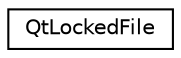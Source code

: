 digraph "类继承关系图"
{
  edge [fontname="Helvetica",fontsize="10",labelfontname="Helvetica",labelfontsize="10"];
  node [fontname="Helvetica",fontsize="10",shape=record];
  rankdir="LR";
  Node0 [label="QtLockedFile",height=0.2,width=0.4,color="black", fillcolor="white", style="filled",URL="$class_qt_locked_file.html",tooltip="The QtLockedFile class extends QFile with advisory locking functions. "];
}
